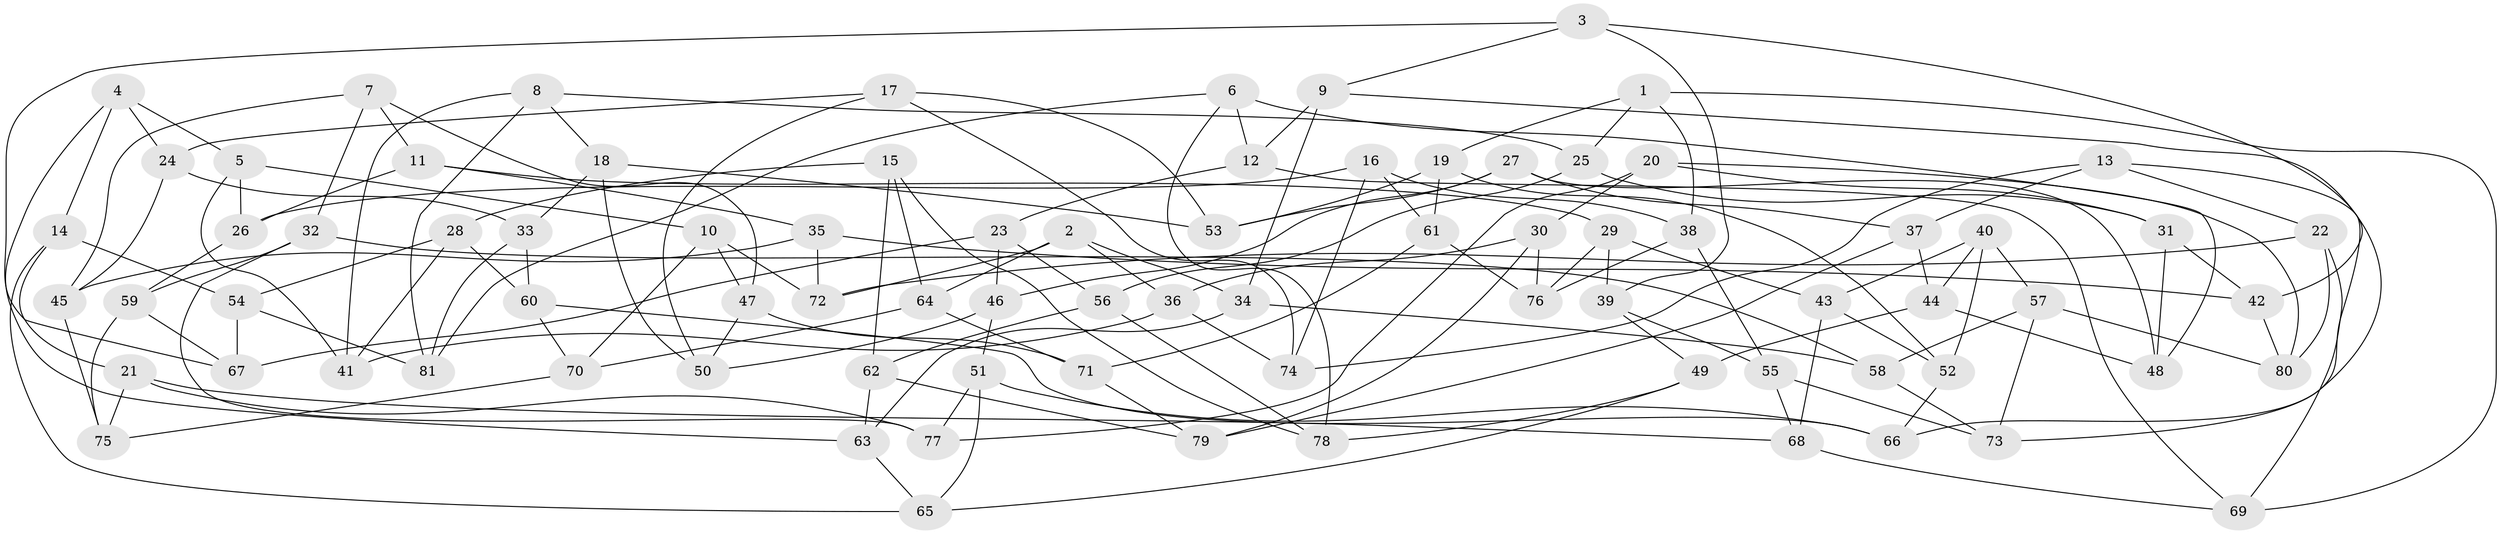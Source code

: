 // coarse degree distribution, {9: 0.23076923076923078, 6: 0.15384615384615385, 8: 0.07692307692307693, 5: 0.15384615384615385, 7: 0.038461538461538464, 10: 0.07692307692307693, 2: 0.038461538461538464, 4: 0.19230769230769232, 3: 0.038461538461538464}
// Generated by graph-tools (version 1.1) at 2025/53/03/04/25 22:53:54]
// undirected, 81 vertices, 162 edges
graph export_dot {
  node [color=gray90,style=filled];
  1;
  2;
  3;
  4;
  5;
  6;
  7;
  8;
  9;
  10;
  11;
  12;
  13;
  14;
  15;
  16;
  17;
  18;
  19;
  20;
  21;
  22;
  23;
  24;
  25;
  26;
  27;
  28;
  29;
  30;
  31;
  32;
  33;
  34;
  35;
  36;
  37;
  38;
  39;
  40;
  41;
  42;
  43;
  44;
  45;
  46;
  47;
  48;
  49;
  50;
  51;
  52;
  53;
  54;
  55;
  56;
  57;
  58;
  59;
  60;
  61;
  62;
  63;
  64;
  65;
  66;
  67;
  68;
  69;
  70;
  71;
  72;
  73;
  74;
  75;
  76;
  77;
  78;
  79;
  80;
  81;
  1 -- 19;
  1 -- 25;
  1 -- 38;
  1 -- 69;
  2 -- 72;
  2 -- 36;
  2 -- 64;
  2 -- 34;
  3 -- 9;
  3 -- 39;
  3 -- 67;
  3 -- 42;
  4 -- 24;
  4 -- 5;
  4 -- 14;
  4 -- 63;
  5 -- 41;
  5 -- 10;
  5 -- 26;
  6 -- 78;
  6 -- 48;
  6 -- 12;
  6 -- 81;
  7 -- 32;
  7 -- 45;
  7 -- 11;
  7 -- 47;
  8 -- 18;
  8 -- 25;
  8 -- 41;
  8 -- 81;
  9 -- 66;
  9 -- 12;
  9 -- 34;
  10 -- 72;
  10 -- 47;
  10 -- 70;
  11 -- 35;
  11 -- 26;
  11 -- 29;
  12 -- 23;
  12 -- 69;
  13 -- 73;
  13 -- 22;
  13 -- 74;
  13 -- 37;
  14 -- 54;
  14 -- 65;
  14 -- 21;
  15 -- 78;
  15 -- 28;
  15 -- 62;
  15 -- 64;
  16 -- 61;
  16 -- 26;
  16 -- 74;
  16 -- 38;
  17 -- 50;
  17 -- 24;
  17 -- 53;
  17 -- 74;
  18 -- 50;
  18 -- 53;
  18 -- 33;
  19 -- 52;
  19 -- 61;
  19 -- 53;
  20 -- 80;
  20 -- 31;
  20 -- 77;
  20 -- 30;
  21 -- 75;
  21 -- 68;
  21 -- 77;
  22 -- 72;
  22 -- 80;
  22 -- 69;
  23 -- 46;
  23 -- 67;
  23 -- 56;
  24 -- 45;
  24 -- 33;
  25 -- 56;
  25 -- 31;
  26 -- 59;
  27 -- 53;
  27 -- 48;
  27 -- 37;
  27 -- 46;
  28 -- 60;
  28 -- 54;
  28 -- 41;
  29 -- 76;
  29 -- 43;
  29 -- 39;
  30 -- 76;
  30 -- 79;
  30 -- 36;
  31 -- 48;
  31 -- 42;
  32 -- 59;
  32 -- 77;
  32 -- 58;
  33 -- 81;
  33 -- 60;
  34 -- 58;
  34 -- 63;
  35 -- 45;
  35 -- 72;
  35 -- 42;
  36 -- 41;
  36 -- 74;
  37 -- 44;
  37 -- 79;
  38 -- 55;
  38 -- 76;
  39 -- 55;
  39 -- 49;
  40 -- 57;
  40 -- 52;
  40 -- 43;
  40 -- 44;
  42 -- 80;
  43 -- 68;
  43 -- 52;
  44 -- 48;
  44 -- 49;
  45 -- 75;
  46 -- 51;
  46 -- 50;
  47 -- 71;
  47 -- 50;
  49 -- 65;
  49 -- 78;
  51 -- 66;
  51 -- 65;
  51 -- 77;
  52 -- 66;
  54 -- 81;
  54 -- 67;
  55 -- 73;
  55 -- 68;
  56 -- 78;
  56 -- 62;
  57 -- 58;
  57 -- 80;
  57 -- 73;
  58 -- 73;
  59 -- 75;
  59 -- 67;
  60 -- 66;
  60 -- 70;
  61 -- 71;
  61 -- 76;
  62 -- 79;
  62 -- 63;
  63 -- 65;
  64 -- 71;
  64 -- 70;
  68 -- 69;
  70 -- 75;
  71 -- 79;
}
